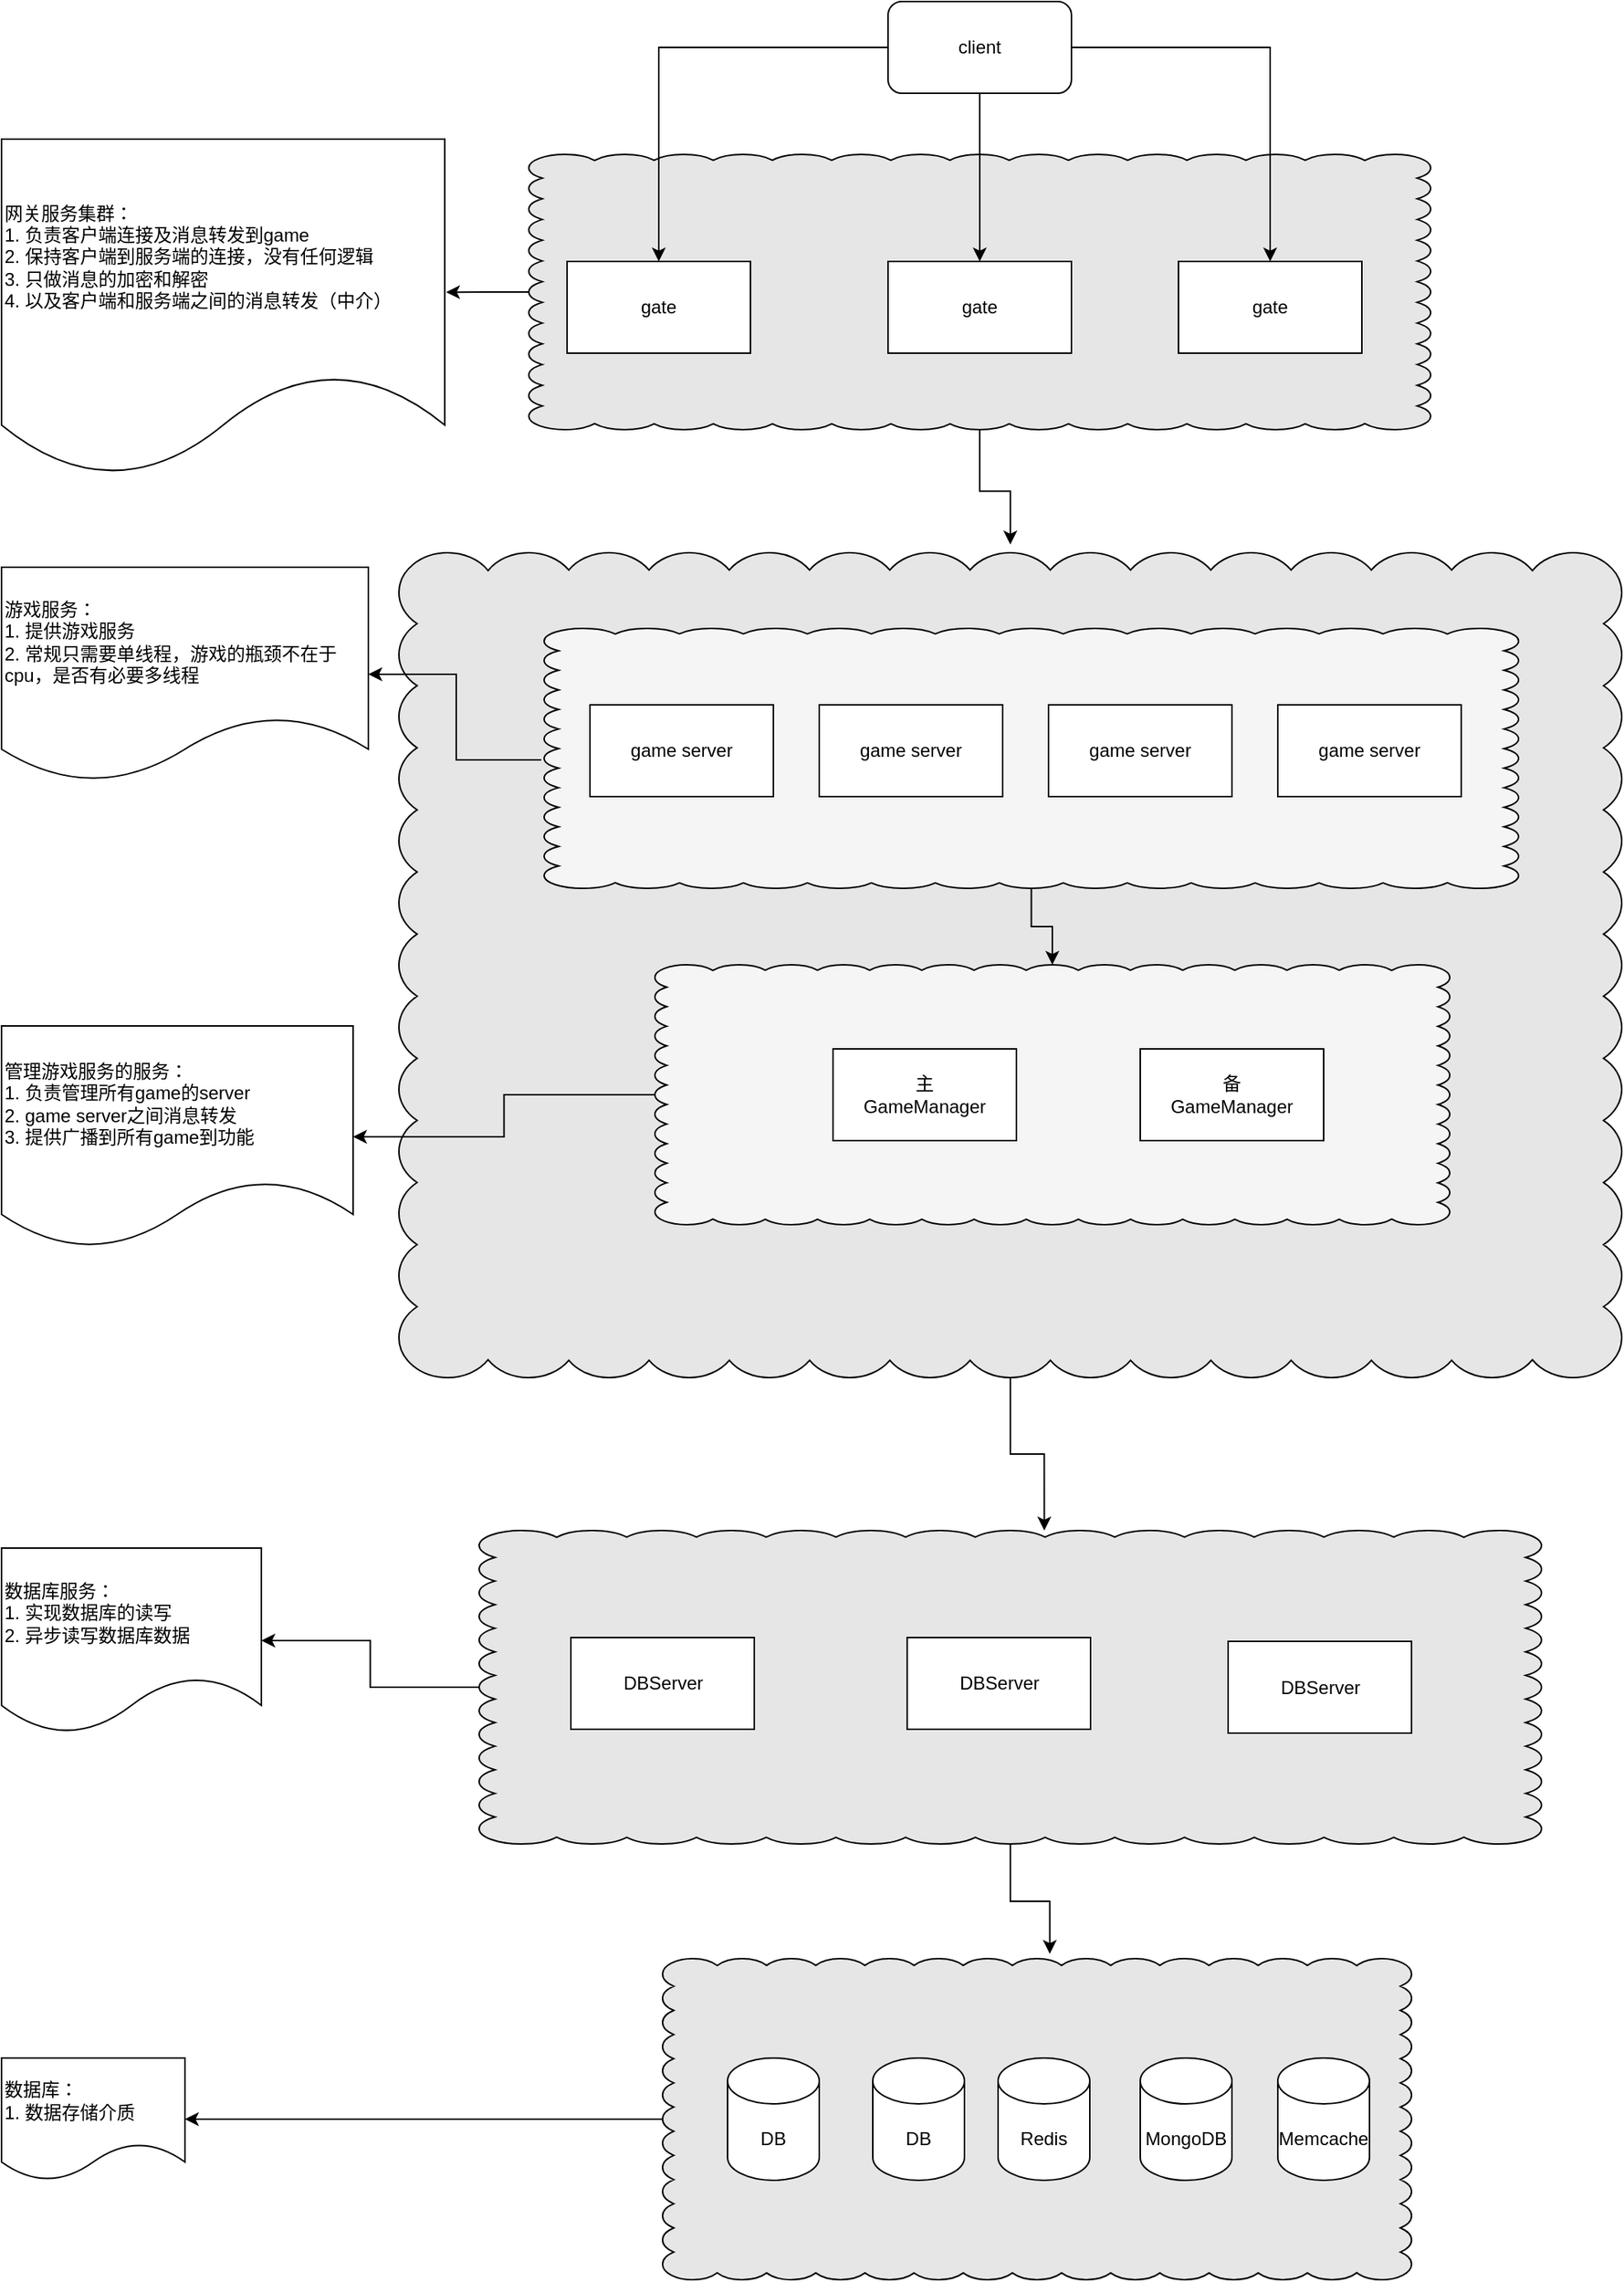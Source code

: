 <mxfile version="20.0.4" type="github">
  <diagram id="45RmcQwW8viM3m_gwqca" name="Page-1">
    <mxGraphModel dx="2061" dy="825" grid="1" gridSize="10" guides="1" tooltips="1" connect="1" arrows="1" fold="1" page="1" pageScale="1" pageWidth="827" pageHeight="1169" math="0" shadow="0">
      <root>
        <mxCell id="0" />
        <mxCell id="1" parent="0" />
        <mxCell id="rf_tWpSHwQ17WiCS_95F-60" value="" style="edgeStyle=orthogonalEdgeStyle;rounded=0;orthogonalLoop=1;jettySize=auto;html=1;" parent="1" source="rf_tWpSHwQ17WiCS_95F-34" target="rf_tWpSHwQ17WiCS_95F-59" edge="1">
          <mxGeometry relative="1" as="geometry" />
        </mxCell>
        <mxCell id="rf_tWpSHwQ17WiCS_95F-34" value="" style="whiteSpace=wrap;html=1;shape=mxgraph.basic.cloud_rect;labelBackgroundColor=none;fillColor=#E6E6E6;" parent="1" vertex="1">
          <mxGeometry x="242.5" y="1320" width="490" height="210" as="geometry" />
        </mxCell>
        <mxCell id="rf_tWpSHwQ17WiCS_95F-45" style="edgeStyle=orthogonalEdgeStyle;rounded=0;orthogonalLoop=1;jettySize=auto;html=1;entryX=0.532;entryY=0;entryDx=0;entryDy=0;entryPerimeter=0;" parent="1" source="rf_tWpSHwQ17WiCS_95F-23" target="rf_tWpSHwQ17WiCS_95F-41" edge="1">
          <mxGeometry relative="1" as="geometry" />
        </mxCell>
        <mxCell id="rf_tWpSHwQ17WiCS_95F-52" style="edgeStyle=orthogonalEdgeStyle;rounded=0;orthogonalLoop=1;jettySize=auto;html=1;entryX=0.479;entryY=0.005;entryDx=0;entryDy=0;entryPerimeter=0;" parent="1" source="rf_tWpSHwQ17WiCS_95F-23" target="rf_tWpSHwQ17WiCS_95F-47" edge="1">
          <mxGeometry relative="1" as="geometry">
            <Array as="points">
              <mxPoint x="300" y="688" />
              <mxPoint x="159" y="688" />
            </Array>
          </mxGeometry>
        </mxCell>
        <mxCell id="rf_tWpSHwQ17WiCS_95F-23" value="" style="whiteSpace=wrap;html=1;shape=mxgraph.basic.cloud_rect;labelBackgroundColor=none;fillColor=#E6E6E6;" parent="1" vertex="1">
          <mxGeometry x="70" y="400.5" width="800" height="539.5" as="geometry" />
        </mxCell>
        <mxCell id="rf_tWpSHwQ17WiCS_95F-22" style="edgeStyle=orthogonalEdgeStyle;rounded=0;orthogonalLoop=1;jettySize=auto;html=1;entryX=0.5;entryY=-0.01;entryDx=0;entryDy=0;entryPerimeter=0;" parent="1" source="rf_tWpSHwQ17WiCS_95F-21" target="rf_tWpSHwQ17WiCS_95F-23" edge="1">
          <mxGeometry relative="1" as="geometry">
            <mxPoint x="450" y="390" as="targetPoint" />
          </mxGeometry>
        </mxCell>
        <mxCell id="rf_tWpSHwQ17WiCS_95F-24" style="edgeStyle=orthogonalEdgeStyle;rounded=0;orthogonalLoop=1;jettySize=auto;html=1;entryX=1.003;entryY=0.455;entryDx=0;entryDy=0;entryPerimeter=0;" parent="1" source="rf_tWpSHwQ17WiCS_95F-21" target="rf_tWpSHwQ17WiCS_95F-9" edge="1">
          <mxGeometry relative="1" as="geometry" />
        </mxCell>
        <mxCell id="rf_tWpSHwQ17WiCS_95F-21" value="" style="whiteSpace=wrap;html=1;shape=mxgraph.basic.cloud_rect;labelBackgroundColor=none;fillColor=#E6E6E6;" parent="1" vertex="1">
          <mxGeometry x="155" y="140" width="590" height="180" as="geometry" />
        </mxCell>
        <mxCell id="rf_tWpSHwQ17WiCS_95F-7" style="edgeStyle=orthogonalEdgeStyle;rounded=0;orthogonalLoop=1;jettySize=auto;html=1;" parent="1" source="rf_tWpSHwQ17WiCS_95F-2" target="rf_tWpSHwQ17WiCS_95F-3" edge="1">
          <mxGeometry relative="1" as="geometry" />
        </mxCell>
        <mxCell id="rf_tWpSHwQ17WiCS_95F-8" style="edgeStyle=orthogonalEdgeStyle;rounded=0;orthogonalLoop=1;jettySize=auto;html=1;entryX=0.5;entryY=0;entryDx=0;entryDy=0;" parent="1" source="rf_tWpSHwQ17WiCS_95F-2" target="rf_tWpSHwQ17WiCS_95F-5" edge="1">
          <mxGeometry relative="1" as="geometry" />
        </mxCell>
        <mxCell id="rf_tWpSHwQ17WiCS_95F-26" style="edgeStyle=orthogonalEdgeStyle;rounded=0;orthogonalLoop=1;jettySize=auto;html=1;" parent="1" source="rf_tWpSHwQ17WiCS_95F-2" target="rf_tWpSHwQ17WiCS_95F-4" edge="1">
          <mxGeometry relative="1" as="geometry" />
        </mxCell>
        <mxCell id="rf_tWpSHwQ17WiCS_95F-2" value="client" style="rounded=1;whiteSpace=wrap;html=1;" parent="1" vertex="1">
          <mxGeometry x="390" y="40" width="120" height="60" as="geometry" />
        </mxCell>
        <mxCell id="rf_tWpSHwQ17WiCS_95F-3" value="gate" style="rounded=0;whiteSpace=wrap;html=1;" parent="1" vertex="1">
          <mxGeometry x="180" y="210" width="120" height="60" as="geometry" />
        </mxCell>
        <mxCell id="rf_tWpSHwQ17WiCS_95F-4" value="gate" style="rounded=0;whiteSpace=wrap;html=1;" parent="1" vertex="1">
          <mxGeometry x="390" y="210" width="120" height="60" as="geometry" />
        </mxCell>
        <mxCell id="rf_tWpSHwQ17WiCS_95F-5" value="gate" style="rounded=0;whiteSpace=wrap;html=1;" parent="1" vertex="1">
          <mxGeometry x="580" y="210" width="120" height="60" as="geometry" />
        </mxCell>
        <mxCell id="rf_tWpSHwQ17WiCS_95F-9" value="网关服务集群：&lt;br&gt;1. 负责客户端连接及消息转发到game&lt;br&gt;2. 保持客户端到服务端的连接，没有任何逻辑&lt;br&gt;3. 只做消息的加密和解密&lt;br&gt;&lt;div style=&quot;&quot;&gt;&lt;span style=&quot;background-color: initial;&quot;&gt;4. 以及客户端和服务端之间的消息转发（中介）&lt;/span&gt;&lt;/div&gt;" style="shape=document;whiteSpace=wrap;html=1;boundedLbl=1;rounded=0;align=left;" parent="1" vertex="1">
          <mxGeometry x="-190" y="130" width="290" height="220" as="geometry" />
        </mxCell>
        <mxCell id="rf_tWpSHwQ17WiCS_95F-12" value="游戏服务：&lt;br&gt;1. 提供游戏服务&lt;br&gt;2. 常规只需要单线程，游戏的瓶颈不在于cpu，是否有必要多线程" style="shape=document;whiteSpace=wrap;html=1;boundedLbl=1;rounded=0;align=left;" parent="1" vertex="1">
          <mxGeometry x="-190" y="410" width="240" height="140" as="geometry" />
        </mxCell>
        <mxCell id="rf_tWpSHwQ17WiCS_95F-29" value="DB" style="shape=cylinder3;whiteSpace=wrap;html=1;boundedLbl=1;backgroundOutline=1;size=15;labelBackgroundColor=none;fillColor=#FFFFFF;" parent="1" vertex="1">
          <mxGeometry x="285" y="1385" width="60" height="80" as="geometry" />
        </mxCell>
        <mxCell id="rf_tWpSHwQ17WiCS_95F-30" value="DB" style="shape=cylinder3;whiteSpace=wrap;html=1;boundedLbl=1;backgroundOutline=1;size=15;labelBackgroundColor=none;fillColor=#FFFFFF;" parent="1" vertex="1">
          <mxGeometry x="380" y="1385" width="60" height="80" as="geometry" />
        </mxCell>
        <mxCell id="rf_tWpSHwQ17WiCS_95F-31" value="Redis" style="shape=cylinder3;whiteSpace=wrap;html=1;boundedLbl=1;backgroundOutline=1;size=15;labelBackgroundColor=none;fillColor=#FFFFFF;" parent="1" vertex="1">
          <mxGeometry x="462" y="1385" width="60" height="80" as="geometry" />
        </mxCell>
        <mxCell id="rf_tWpSHwQ17WiCS_95F-32" value="MongoDB" style="shape=cylinder3;whiteSpace=wrap;html=1;boundedLbl=1;backgroundOutline=1;size=15;labelBackgroundColor=none;fillColor=#FFFFFF;" parent="1" vertex="1">
          <mxGeometry x="555" y="1385" width="60" height="80" as="geometry" />
        </mxCell>
        <mxCell id="rf_tWpSHwQ17WiCS_95F-33" value="Memcache" style="shape=cylinder3;whiteSpace=wrap;html=1;boundedLbl=1;backgroundOutline=1;size=15;labelBackgroundColor=none;fillColor=#FFFFFF;" parent="1" vertex="1">
          <mxGeometry x="645" y="1385" width="60" height="80" as="geometry" />
        </mxCell>
        <mxCell id="rf_tWpSHwQ17WiCS_95F-46" style="edgeStyle=orthogonalEdgeStyle;rounded=0;orthogonalLoop=1;jettySize=auto;html=1;entryX=0.517;entryY=-0.015;entryDx=0;entryDy=0;entryPerimeter=0;" parent="1" source="rf_tWpSHwQ17WiCS_95F-41" target="rf_tWpSHwQ17WiCS_95F-34" edge="1">
          <mxGeometry relative="1" as="geometry" />
        </mxCell>
        <mxCell id="rf_tWpSHwQ17WiCS_95F-58" value="" style="edgeStyle=orthogonalEdgeStyle;rounded=0;orthogonalLoop=1;jettySize=auto;html=1;" parent="1" source="rf_tWpSHwQ17WiCS_95F-41" target="rf_tWpSHwQ17WiCS_95F-57" edge="1">
          <mxGeometry relative="1" as="geometry" />
        </mxCell>
        <mxCell id="rf_tWpSHwQ17WiCS_95F-41" value="" style="whiteSpace=wrap;html=1;shape=mxgraph.basic.cloud_rect;labelBackgroundColor=none;fillColor=#E6E6E6;" parent="1" vertex="1">
          <mxGeometry x="122.5" y="1040" width="695" height="205" as="geometry" />
        </mxCell>
        <mxCell id="rf_tWpSHwQ17WiCS_95F-42" value="DBServer" style="rounded=0;whiteSpace=wrap;html=1;labelBackgroundColor=none;fillColor=#FFFFFF;" parent="1" vertex="1">
          <mxGeometry x="182.5" y="1110" width="120" height="60" as="geometry" />
        </mxCell>
        <mxCell id="rf_tWpSHwQ17WiCS_95F-43" value="DBServer" style="rounded=0;whiteSpace=wrap;html=1;labelBackgroundColor=none;fillColor=#FFFFFF;" parent="1" vertex="1">
          <mxGeometry x="402.5" y="1110" width="120" height="60" as="geometry" />
        </mxCell>
        <mxCell id="rf_tWpSHwQ17WiCS_95F-44" value="DBServer" style="rounded=0;whiteSpace=wrap;html=1;labelBackgroundColor=none;fillColor=#FFFFFF;" parent="1" vertex="1">
          <mxGeometry x="612.5" y="1112.5" width="120" height="60" as="geometry" />
        </mxCell>
        <mxCell id="rf_tWpSHwQ17WiCS_95F-56" value="" style="edgeStyle=orthogonalEdgeStyle;rounded=0;orthogonalLoop=1;jettySize=auto;html=1;" parent="1" source="rf_tWpSHwQ17WiCS_95F-47" target="rf_tWpSHwQ17WiCS_95F-55" edge="1">
          <mxGeometry relative="1" as="geometry" />
        </mxCell>
        <mxCell id="rf_tWpSHwQ17WiCS_95F-47" value="" style="whiteSpace=wrap;html=1;shape=mxgraph.basic.cloud_rect;labelBackgroundColor=none;fillColor=#F5F5F5;" parent="1" vertex="1">
          <mxGeometry x="237.5" y="670" width="520" height="170" as="geometry" />
        </mxCell>
        <mxCell id="rf_tWpSHwQ17WiCS_95F-48" value="主&lt;br&gt;GameManager" style="rounded=0;whiteSpace=wrap;html=1;labelBackgroundColor=none;fillColor=#FFFFFF;" parent="1" vertex="1">
          <mxGeometry x="354" y="725" width="120" height="60" as="geometry" />
        </mxCell>
        <mxCell id="rf_tWpSHwQ17WiCS_95F-54" style="edgeStyle=orthogonalEdgeStyle;rounded=0;orthogonalLoop=1;jettySize=auto;html=1;" parent="1" source="rf_tWpSHwQ17WiCS_95F-53" target="rf_tWpSHwQ17WiCS_95F-47" edge="1">
          <mxGeometry relative="1" as="geometry" />
        </mxCell>
        <mxCell id="rf_tWpSHwQ17WiCS_95F-53" value="" style="whiteSpace=wrap;html=1;shape=mxgraph.basic.cloud_rect;labelBackgroundColor=none;fillColor=#F5F5F5;" parent="1" vertex="1">
          <mxGeometry x="165" y="450" width="637.5" height="170" as="geometry" />
        </mxCell>
        <mxCell id="rf_tWpSHwQ17WiCS_95F-11" value="game server" style="rounded=0;whiteSpace=wrap;html=1;" parent="1" vertex="1">
          <mxGeometry x="195" y="500" width="120" height="60" as="geometry" />
        </mxCell>
        <mxCell id="rf_tWpSHwQ17WiCS_95F-14" value="game server" style="rounded=0;whiteSpace=wrap;html=1;" parent="1" vertex="1">
          <mxGeometry x="345" y="500" width="120" height="60" as="geometry" />
        </mxCell>
        <mxCell id="rf_tWpSHwQ17WiCS_95F-15" value="game server" style="rounded=0;whiteSpace=wrap;html=1;" parent="1" vertex="1">
          <mxGeometry x="495" y="500" width="120" height="60" as="geometry" />
        </mxCell>
        <mxCell id="rf_tWpSHwQ17WiCS_95F-16" value="game server" style="rounded=0;whiteSpace=wrap;html=1;" parent="1" vertex="1">
          <mxGeometry x="645" y="500" width="120" height="60" as="geometry" />
        </mxCell>
        <mxCell id="rf_tWpSHwQ17WiCS_95F-25" value="" style="edgeStyle=orthogonalEdgeStyle;rounded=0;orthogonalLoop=1;jettySize=auto;html=1;exitX=-0.003;exitY=0.506;exitDx=0;exitDy=0;exitPerimeter=0;" parent="1" source="rf_tWpSHwQ17WiCS_95F-53" target="rf_tWpSHwQ17WiCS_95F-12" edge="1">
          <mxGeometry relative="1" as="geometry" />
        </mxCell>
        <mxCell id="rf_tWpSHwQ17WiCS_95F-55" value="管理游戏服务的服务：&lt;br&gt;1. 负责管理所有game的server&lt;br&gt;2. game server之间消息转发&lt;br&gt;3. 提供广播到所有game到功能" style="shape=document;whiteSpace=wrap;html=1;boundedLbl=1;fillColor=#FFFFFF;labelBackgroundColor=none;align=left;" parent="1" vertex="1">
          <mxGeometry x="-190" y="710" width="230" height="145" as="geometry" />
        </mxCell>
        <mxCell id="rf_tWpSHwQ17WiCS_95F-57" value="数据库服务：&lt;br&gt;1. 实现数据库的读写&lt;br&gt;2. 异步读写数据库数据" style="shape=document;whiteSpace=wrap;html=1;boundedLbl=1;fillColor=#FFFFFF;labelBackgroundColor=none;align=left;" parent="1" vertex="1">
          <mxGeometry x="-190" y="1051.5" width="170" height="121" as="geometry" />
        </mxCell>
        <mxCell id="rf_tWpSHwQ17WiCS_95F-59" value="数据库：&lt;br&gt;1. 数据存储介质" style="shape=document;whiteSpace=wrap;html=1;boundedLbl=1;fillColor=#FFFFFF;labelBackgroundColor=none;align=left;" parent="1" vertex="1">
          <mxGeometry x="-190" y="1385" width="120" height="80" as="geometry" />
        </mxCell>
        <mxCell id="QQ_ctUf82U5jvgfxY8eZ-1" value="备&lt;br&gt;GameManager" style="rounded=0;whiteSpace=wrap;html=1;labelBackgroundColor=none;fillColor=#FFFFFF;" vertex="1" parent="1">
          <mxGeometry x="555" y="725" width="120" height="60" as="geometry" />
        </mxCell>
      </root>
    </mxGraphModel>
  </diagram>
</mxfile>
